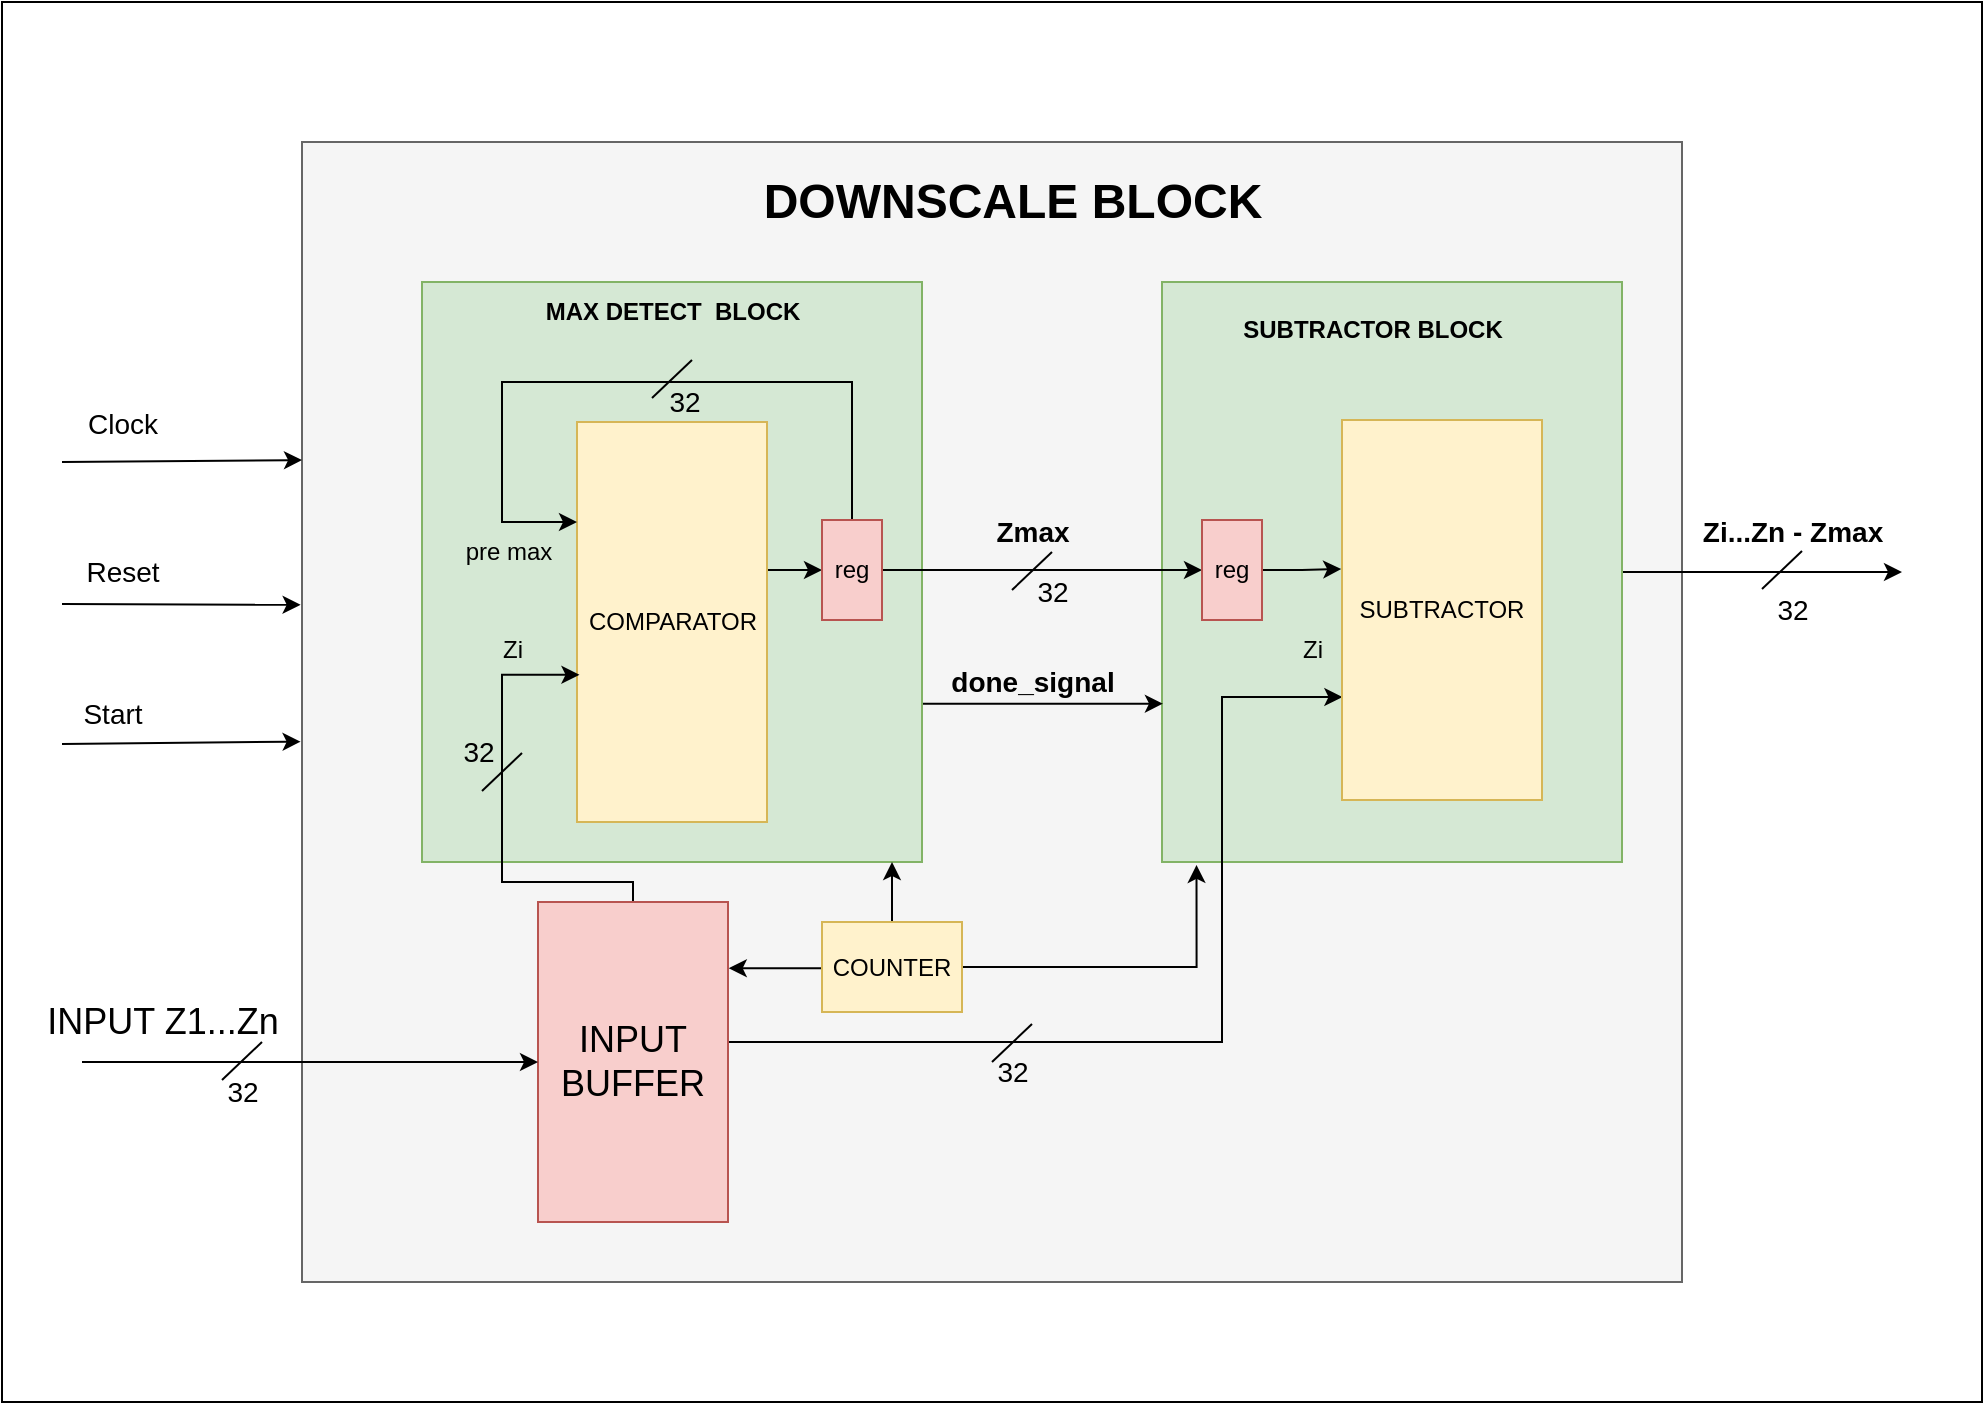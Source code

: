 <mxfile version="20.8.16" type="device"><diagram name="Page-1" id="q0JfDx38g7OWOcSL9ebx"><mxGraphModel dx="1434" dy="836" grid="1" gridSize="10" guides="1" tooltips="1" connect="1" arrows="1" fold="1" page="1" pageScale="1" pageWidth="850" pageHeight="1100" math="0" shadow="0"><root><mxCell id="0"/><mxCell id="1" parent="0"/><mxCell id="CyZCamdXLdj9ec8qqc_v-87" value="" style="rounded=0;whiteSpace=wrap;html=1;fontSize=14;gradientColor=none;" vertex="1" parent="1"><mxGeometry x="110" y="20" width="990" height="700" as="geometry"/></mxCell><mxCell id="CyZCamdXLdj9ec8qqc_v-44" value="" style="rounded=0;whiteSpace=wrap;html=1;fontSize=12;fillColor=#f5f5f5;fontColor=#333333;strokeColor=#666666;" vertex="1" parent="1"><mxGeometry x="260" y="90" width="690" height="570" as="geometry"/></mxCell><mxCell id="CyZCamdXLdj9ec8qqc_v-86" style="edgeStyle=orthogonalEdgeStyle;rounded=0;orthogonalLoop=1;jettySize=auto;html=1;fontSize=14;" edge="1" parent="1" source="CyZCamdXLdj9ec8qqc_v-34"><mxGeometry relative="1" as="geometry"><mxPoint x="1060" y="305.0" as="targetPoint"/></mxGeometry></mxCell><mxCell id="CyZCamdXLdj9ec8qqc_v-34" value="" style="rounded=0;whiteSpace=wrap;html=1;fontSize=12;fillColor=#d5e8d4;strokeColor=#82b366;" vertex="1" parent="1"><mxGeometry x="690" y="160" width="230" height="290" as="geometry"/></mxCell><mxCell id="CyZCamdXLdj9ec8qqc_v-25" value="" style="rounded=0;whiteSpace=wrap;html=1;fontSize=12;fillColor=#d5e8d4;strokeColor=#82b366;" vertex="1" parent="1"><mxGeometry x="320" y="160" width="250" height="290" as="geometry"/></mxCell><mxCell id="CyZCamdXLdj9ec8qqc_v-11" style="edgeStyle=orthogonalEdgeStyle;rounded=0;orthogonalLoop=1;jettySize=auto;html=1;entryX=0;entryY=0.5;entryDx=0;entryDy=0;" edge="1" parent="1" target="CyZCamdXLdj9ec8qqc_v-10"><mxGeometry relative="1" as="geometry"><mxPoint x="492.5" y="304" as="sourcePoint"/></mxGeometry></mxCell><mxCell id="ono6xVnc9VgaWgb0txfM-6" value="COMPARATOR" style="rounded=0;whiteSpace=wrap;html=1;fillColor=#fff2cc;strokeColor=#d6b656;" parent="1" vertex="1"><mxGeometry x="397.5" y="230" width="95" height="200" as="geometry"/></mxCell><mxCell id="ono6xVnc9VgaWgb0txfM-9" value="&lt;font style=&quot;font-size: 14px;&quot;&gt;&lt;b&gt;Zmax&lt;/b&gt;&lt;/font&gt;" style="text;html=1;align=center;verticalAlign=middle;resizable=0;points=[];autosize=1;" parent="1" vertex="1"><mxGeometry x="595" y="270" width="60" height="30" as="geometry"/></mxCell><mxCell id="ono6xVnc9VgaWgb0txfM-14" value="Zi" style="text;html=1;align=center;verticalAlign=middle;resizable=0;points=[];autosize=1;" parent="1" vertex="1"><mxGeometry x="350" y="329" width="30" height="30" as="geometry"/></mxCell><mxCell id="CyZCamdXLdj9ec8qqc_v-32" style="edgeStyle=orthogonalEdgeStyle;rounded=0;orthogonalLoop=1;jettySize=auto;html=1;entryX=1.004;entryY=0.207;entryDx=0;entryDy=0;entryPerimeter=0;fontSize=12;" edge="1" parent="1" source="nxB8Vy-VdlWEIKbthkuu-1" target="CyZCamdXLdj9ec8qqc_v-22"><mxGeometry relative="1" as="geometry"><Array as="points"><mxPoint x="500" y="502"/></Array></mxGeometry></mxCell><mxCell id="CyZCamdXLdj9ec8qqc_v-43" style="edgeStyle=orthogonalEdgeStyle;rounded=0;orthogonalLoop=1;jettySize=auto;html=1;entryX=0.075;entryY=1.005;entryDx=0;entryDy=0;entryPerimeter=0;fontSize=12;" edge="1" parent="1" source="nxB8Vy-VdlWEIKbthkuu-1" target="CyZCamdXLdj9ec8qqc_v-34"><mxGeometry relative="1" as="geometry"/></mxCell><mxCell id="CyZCamdXLdj9ec8qqc_v-52" style="edgeStyle=orthogonalEdgeStyle;rounded=0;orthogonalLoop=1;jettySize=auto;html=1;fontSize=12;" edge="1" parent="1" source="nxB8Vy-VdlWEIKbthkuu-1"><mxGeometry relative="1" as="geometry"><mxPoint x="555" y="450" as="targetPoint"/></mxGeometry></mxCell><mxCell id="nxB8Vy-VdlWEIKbthkuu-1" value="COUNTER" style="rounded=0;whiteSpace=wrap;html=1;fillColor=#fff2cc;strokeColor=#d6b656;" parent="1" vertex="1"><mxGeometry x="520" y="480" width="70" height="45" as="geometry"/></mxCell><mxCell id="nxB8Vy-VdlWEIKbthkuu-4" value="" style="endArrow=classic;html=1;rounded=0;exitX=1.002;exitY=0.727;exitDx=0;exitDy=0;exitPerimeter=0;entryX=0.002;entryY=0.727;entryDx=0;entryDy=0;entryPerimeter=0;" parent="1" source="CyZCamdXLdj9ec8qqc_v-25" edge="1" target="CyZCamdXLdj9ec8qqc_v-34"><mxGeometry width="50" height="50" relative="1" as="geometry"><mxPoint x="570" y="424" as="sourcePoint"/><mxPoint x="680" y="370" as="targetPoint"/></mxGeometry></mxCell><mxCell id="nxB8Vy-VdlWEIKbthkuu-5" value="&lt;font style=&quot;font-size: 14px;&quot;&gt;&lt;b&gt;done_signal&lt;/b&gt;&lt;/font&gt;" style="text;html=1;align=center;verticalAlign=middle;resizable=0;points=[];autosize=1;" parent="1" vertex="1"><mxGeometry x="570" y="345" width="110" height="30" as="geometry"/></mxCell><mxCell id="CyZCamdXLdj9ec8qqc_v-50" style="edgeStyle=orthogonalEdgeStyle;rounded=0;orthogonalLoop=1;jettySize=auto;html=1;entryX=0;entryY=0.25;entryDx=0;entryDy=0;fontSize=12;" edge="1" parent="1" source="CyZCamdXLdj9ec8qqc_v-10" target="ono6xVnc9VgaWgb0txfM-6"><mxGeometry relative="1" as="geometry"><Array as="points"><mxPoint x="535" y="210"/><mxPoint x="360" y="210"/><mxPoint x="360" y="280"/></Array></mxGeometry></mxCell><mxCell id="CyZCamdXLdj9ec8qqc_v-54" style="edgeStyle=orthogonalEdgeStyle;rounded=0;orthogonalLoop=1;jettySize=auto;html=1;entryX=0;entryY=0.5;entryDx=0;entryDy=0;fontSize=24;" edge="1" parent="1" source="CyZCamdXLdj9ec8qqc_v-10" target="CyZCamdXLdj9ec8qqc_v-35"><mxGeometry relative="1" as="geometry"/></mxCell><mxCell id="CyZCamdXLdj9ec8qqc_v-10" value="reg" style="whiteSpace=wrap;html=1;fillColor=#f8cecc;strokeColor=#b85450;" vertex="1" parent="1"><mxGeometry x="520" y="279" width="30" height="50" as="geometry"/></mxCell><mxCell id="CyZCamdXLdj9ec8qqc_v-14" value="pre max" style="text;html=1;align=center;verticalAlign=middle;resizable=0;points=[];autosize=1;" vertex="1" parent="1"><mxGeometry x="327.5" y="280" width="70" height="30" as="geometry"/></mxCell><mxCell id="CyZCamdXLdj9ec8qqc_v-42" style="edgeStyle=orthogonalEdgeStyle;rounded=0;orthogonalLoop=1;jettySize=auto;html=1;entryX=0.002;entryY=0.729;entryDx=0;entryDy=0;fontSize=12;entryPerimeter=0;" edge="1" parent="1" target="CyZCamdXLdj9ec8qqc_v-36"><mxGeometry relative="1" as="geometry"><mxPoint x="473" y="549" as="sourcePoint"/><Array as="points"><mxPoint x="473" y="540"/><mxPoint x="720" y="540"/><mxPoint x="720" y="368"/></Array></mxGeometry></mxCell><mxCell id="CyZCamdXLdj9ec8qqc_v-51" style="edgeStyle=orthogonalEdgeStyle;rounded=0;orthogonalLoop=1;jettySize=auto;html=1;fontSize=12;entryX=0.013;entryY=0.632;entryDx=0;entryDy=0;entryPerimeter=0;" edge="1" parent="1" source="CyZCamdXLdj9ec8qqc_v-22" target="ono6xVnc9VgaWgb0txfM-6"><mxGeometry relative="1" as="geometry"><Array as="points"><mxPoint x="426" y="460"/><mxPoint x="360" y="460"/><mxPoint x="360" y="356"/></Array></mxGeometry></mxCell><mxCell id="CyZCamdXLdj9ec8qqc_v-22" value="INPUT BUFFER" style="rounded=0;whiteSpace=wrap;html=1;fontSize=18;fillColor=#f8cecc;strokeColor=#b85450;" vertex="1" parent="1"><mxGeometry x="378" y="470" width="95" height="160" as="geometry"/></mxCell><mxCell id="CyZCamdXLdj9ec8qqc_v-26" value="&lt;b&gt;MAX DETECT&amp;nbsp; BLOCK&lt;/b&gt;" style="text;html=1;align=center;verticalAlign=middle;resizable=0;points=[];autosize=1;strokeColor=none;fillColor=none;fontSize=12;" vertex="1" parent="1"><mxGeometry x="370" y="160" width="150" height="30" as="geometry"/></mxCell><mxCell id="CyZCamdXLdj9ec8qqc_v-41" style="edgeStyle=orthogonalEdgeStyle;rounded=0;orthogonalLoop=1;jettySize=auto;html=1;entryX=-0.004;entryY=0.392;entryDx=0;entryDy=0;entryPerimeter=0;fontSize=12;" edge="1" parent="1" source="CyZCamdXLdj9ec8qqc_v-35" target="CyZCamdXLdj9ec8qqc_v-36"><mxGeometry relative="1" as="geometry"/></mxCell><mxCell id="CyZCamdXLdj9ec8qqc_v-35" value="reg" style="whiteSpace=wrap;html=1;fillColor=#f8cecc;strokeColor=#b85450;" vertex="1" parent="1"><mxGeometry x="710" y="279" width="30" height="50" as="geometry"/></mxCell><mxCell id="CyZCamdXLdj9ec8qqc_v-36" value="SUBTRACTOR" style="rounded=0;whiteSpace=wrap;html=1;fontSize=12;fillColor=#fff2cc;strokeColor=#d6b656;" vertex="1" parent="1"><mxGeometry x="780" y="229" width="100" height="190" as="geometry"/></mxCell><mxCell id="CyZCamdXLdj9ec8qqc_v-40" value="&lt;b&gt;SUBTRACTOR BLOCK&lt;/b&gt;" style="text;html=1;align=center;verticalAlign=middle;resizable=0;points=[];autosize=1;strokeColor=none;fillColor=none;fontSize=12;" vertex="1" parent="1"><mxGeometry x="720" y="169" width="150" height="30" as="geometry"/></mxCell><mxCell id="CyZCamdXLdj9ec8qqc_v-47" value="Zi" style="text;html=1;align=center;verticalAlign=middle;resizable=0;points=[];autosize=1;" vertex="1" parent="1"><mxGeometry x="750" y="329" width="30" height="30" as="geometry"/></mxCell><mxCell id="CyZCamdXLdj9ec8qqc_v-48" value="&lt;b&gt;&lt;font style=&quot;font-size: 14px;&quot;&gt;Zi...Zn - Zmax&lt;/font&gt;&lt;/b&gt;" style="text;html=1;align=center;verticalAlign=middle;resizable=0;points=[];autosize=1;strokeColor=none;fillColor=none;fontSize=12;" vertex="1" parent="1"><mxGeometry x="950" y="270" width="110" height="30" as="geometry"/></mxCell><mxCell id="CyZCamdXLdj9ec8qqc_v-53" value="&lt;font style=&quot;font-size: 24px;&quot;&gt;&lt;b&gt;DOWNSCALE BLOCK&lt;/b&gt;&lt;/font&gt;" style="text;html=1;align=center;verticalAlign=middle;resizable=0;points=[];autosize=1;strokeColor=none;fillColor=none;fontSize=12;" vertex="1" parent="1"><mxGeometry x="480" y="100" width="270" height="40" as="geometry"/></mxCell><mxCell id="CyZCamdXLdj9ec8qqc_v-56" value="INPUT Z1...Zn" style="text;html=1;align=center;verticalAlign=middle;resizable=0;points=[];autosize=1;strokeColor=none;fillColor=none;fontSize=18;" vertex="1" parent="1"><mxGeometry x="120" y="510" width="140" height="40" as="geometry"/></mxCell><mxCell id="CyZCamdXLdj9ec8qqc_v-57" value="" style="endArrow=classic;html=1;rounded=0;fontSize=18;entryX=0;entryY=0.279;entryDx=0;entryDy=0;entryPerimeter=0;" edge="1" parent="1" target="CyZCamdXLdj9ec8qqc_v-44"><mxGeometry width="50" height="50" relative="1" as="geometry"><mxPoint x="140" y="250" as="sourcePoint"/><mxPoint x="258.89" y="249.48" as="targetPoint"/></mxGeometry></mxCell><mxCell id="CyZCamdXLdj9ec8qqc_v-58" value="&lt;font style=&quot;font-size: 14px;&quot;&gt;Clock&lt;/font&gt;" style="text;html=1;align=center;verticalAlign=middle;resizable=0;points=[];autosize=1;strokeColor=none;fillColor=none;fontSize=18;" vertex="1" parent="1"><mxGeometry x="140" y="210" width="60" height="40" as="geometry"/></mxCell><mxCell id="CyZCamdXLdj9ec8qqc_v-59" value="&lt;font style=&quot;font-size: 14px;&quot;&gt;Reset&lt;/font&gt;" style="text;html=1;align=center;verticalAlign=middle;resizable=0;points=[];autosize=1;strokeColor=none;fillColor=none;fontSize=18;" vertex="1" parent="1"><mxGeometry x="140" y="284" width="60" height="40" as="geometry"/></mxCell><mxCell id="CyZCamdXLdj9ec8qqc_v-60" value="" style="endArrow=classic;html=1;rounded=0;fontSize=18;entryX=-0.001;entryY=0.406;entryDx=0;entryDy=0;entryPerimeter=0;" edge="1" parent="1" target="CyZCamdXLdj9ec8qqc_v-44"><mxGeometry width="50" height="50" relative="1" as="geometry"><mxPoint x="140" y="321" as="sourcePoint"/><mxPoint x="258.89" y="322.44" as="targetPoint"/></mxGeometry></mxCell><mxCell id="CyZCamdXLdj9ec8qqc_v-61" value="" style="endArrow=classic;html=1;rounded=0;fontSize=18;entryX=-0.001;entryY=0.526;entryDx=0;entryDy=0;entryPerimeter=0;" edge="1" parent="1" target="CyZCamdXLdj9ec8qqc_v-44"><mxGeometry width="50" height="50" relative="1" as="geometry"><mxPoint x="140" y="391" as="sourcePoint"/><mxPoint x="260" y="389" as="targetPoint"/></mxGeometry></mxCell><mxCell id="CyZCamdXLdj9ec8qqc_v-62" value="&lt;font style=&quot;font-size: 14px;&quot;&gt;Start&lt;/font&gt;" style="text;html=1;align=center;verticalAlign=middle;resizable=0;points=[];autosize=1;strokeColor=none;fillColor=none;fontSize=18;" vertex="1" parent="1"><mxGeometry x="140" y="355" width="50" height="40" as="geometry"/></mxCell><mxCell id="CyZCamdXLdj9ec8qqc_v-68" value="" style="endArrow=none;html=1;rounded=0;fontSize=14;" edge="1" parent="1"><mxGeometry width="50" height="50" relative="1" as="geometry"><mxPoint x="350" y="414.5" as="sourcePoint"/><mxPoint x="370" y="395.5" as="targetPoint"/></mxGeometry></mxCell><mxCell id="CyZCamdXLdj9ec8qqc_v-70" value="" style="endArrow=none;html=1;rounded=0;fontSize=14;" edge="1" parent="1"><mxGeometry width="50" height="50" relative="1" as="geometry"><mxPoint x="435" y="218.0" as="sourcePoint"/><mxPoint x="455" y="199.0" as="targetPoint"/></mxGeometry></mxCell><mxCell id="CyZCamdXLdj9ec8qqc_v-71" value="" style="endArrow=none;html=1;rounded=0;fontSize=14;" edge="1" parent="1"><mxGeometry width="50" height="50" relative="1" as="geometry"><mxPoint x="220" y="559.0" as="sourcePoint"/><mxPoint x="240" y="540.0" as="targetPoint"/></mxGeometry></mxCell><mxCell id="CyZCamdXLdj9ec8qqc_v-72" value="" style="endArrow=none;html=1;rounded=0;fontSize=14;" edge="1" parent="1"><mxGeometry width="50" height="50" relative="1" as="geometry"><mxPoint x="615" y="314.0" as="sourcePoint"/><mxPoint x="635" y="295.0" as="targetPoint"/></mxGeometry></mxCell><mxCell id="CyZCamdXLdj9ec8qqc_v-74" value="" style="endArrow=none;html=1;rounded=0;fontSize=14;" edge="1" parent="1"><mxGeometry width="50" height="50" relative="1" as="geometry"><mxPoint x="990" y="313.5" as="sourcePoint"/><mxPoint x="1010" y="294.5" as="targetPoint"/></mxGeometry></mxCell><mxCell id="CyZCamdXLdj9ec8qqc_v-75" value="" style="endArrow=none;html=1;rounded=0;fontSize=14;" edge="1" parent="1"><mxGeometry width="50" height="50" relative="1" as="geometry"><mxPoint x="605" y="550.0" as="sourcePoint"/><mxPoint x="625" y="531.0" as="targetPoint"/></mxGeometry></mxCell><mxCell id="CyZCamdXLdj9ec8qqc_v-78" value="32" style="text;html=1;align=center;verticalAlign=middle;resizable=0;points=[];autosize=1;strokeColor=none;fillColor=none;fontSize=14;" vertex="1" parent="1"><mxGeometry x="210" y="550" width="40" height="30" as="geometry"/></mxCell><mxCell id="CyZCamdXLdj9ec8qqc_v-79" value="32" style="text;html=1;align=center;verticalAlign=middle;resizable=0;points=[];autosize=1;strokeColor=none;fillColor=none;fontSize=14;" vertex="1" parent="1"><mxGeometry x="431" y="205" width="40" height="30" as="geometry"/></mxCell><mxCell id="CyZCamdXLdj9ec8qqc_v-80" value="32" style="text;html=1;align=center;verticalAlign=middle;resizable=0;points=[];autosize=1;strokeColor=none;fillColor=none;fontSize=14;" vertex="1" parent="1"><mxGeometry x="327.5" y="380" width="40" height="30" as="geometry"/></mxCell><mxCell id="CyZCamdXLdj9ec8qqc_v-81" value="32" style="text;html=1;align=center;verticalAlign=middle;resizable=0;points=[];autosize=1;strokeColor=none;fillColor=none;fontSize=14;" vertex="1" parent="1"><mxGeometry x="615" y="300" width="40" height="30" as="geometry"/></mxCell><mxCell id="CyZCamdXLdj9ec8qqc_v-82" value="32" style="text;html=1;align=center;verticalAlign=middle;resizable=0;points=[];autosize=1;strokeColor=none;fillColor=none;fontSize=14;" vertex="1" parent="1"><mxGeometry x="595" y="540" width="40" height="30" as="geometry"/></mxCell><mxCell id="CyZCamdXLdj9ec8qqc_v-83" value="32" style="text;html=1;align=center;verticalAlign=middle;resizable=0;points=[];autosize=1;strokeColor=none;fillColor=none;fontSize=14;" vertex="1" parent="1"><mxGeometry x="985" y="309" width="40" height="30" as="geometry"/></mxCell><mxCell id="CyZCamdXLdj9ec8qqc_v-84" value="" style="endArrow=classic;html=1;rounded=0;fontSize=14;entryX=0;entryY=0.5;entryDx=0;entryDy=0;" edge="1" parent="1" target="CyZCamdXLdj9ec8qqc_v-22"><mxGeometry width="50" height="50" relative="1" as="geometry"><mxPoint x="150" y="550" as="sourcePoint"/><mxPoint x="220" y="530" as="targetPoint"/></mxGeometry></mxCell></root></mxGraphModel></diagram></mxfile>